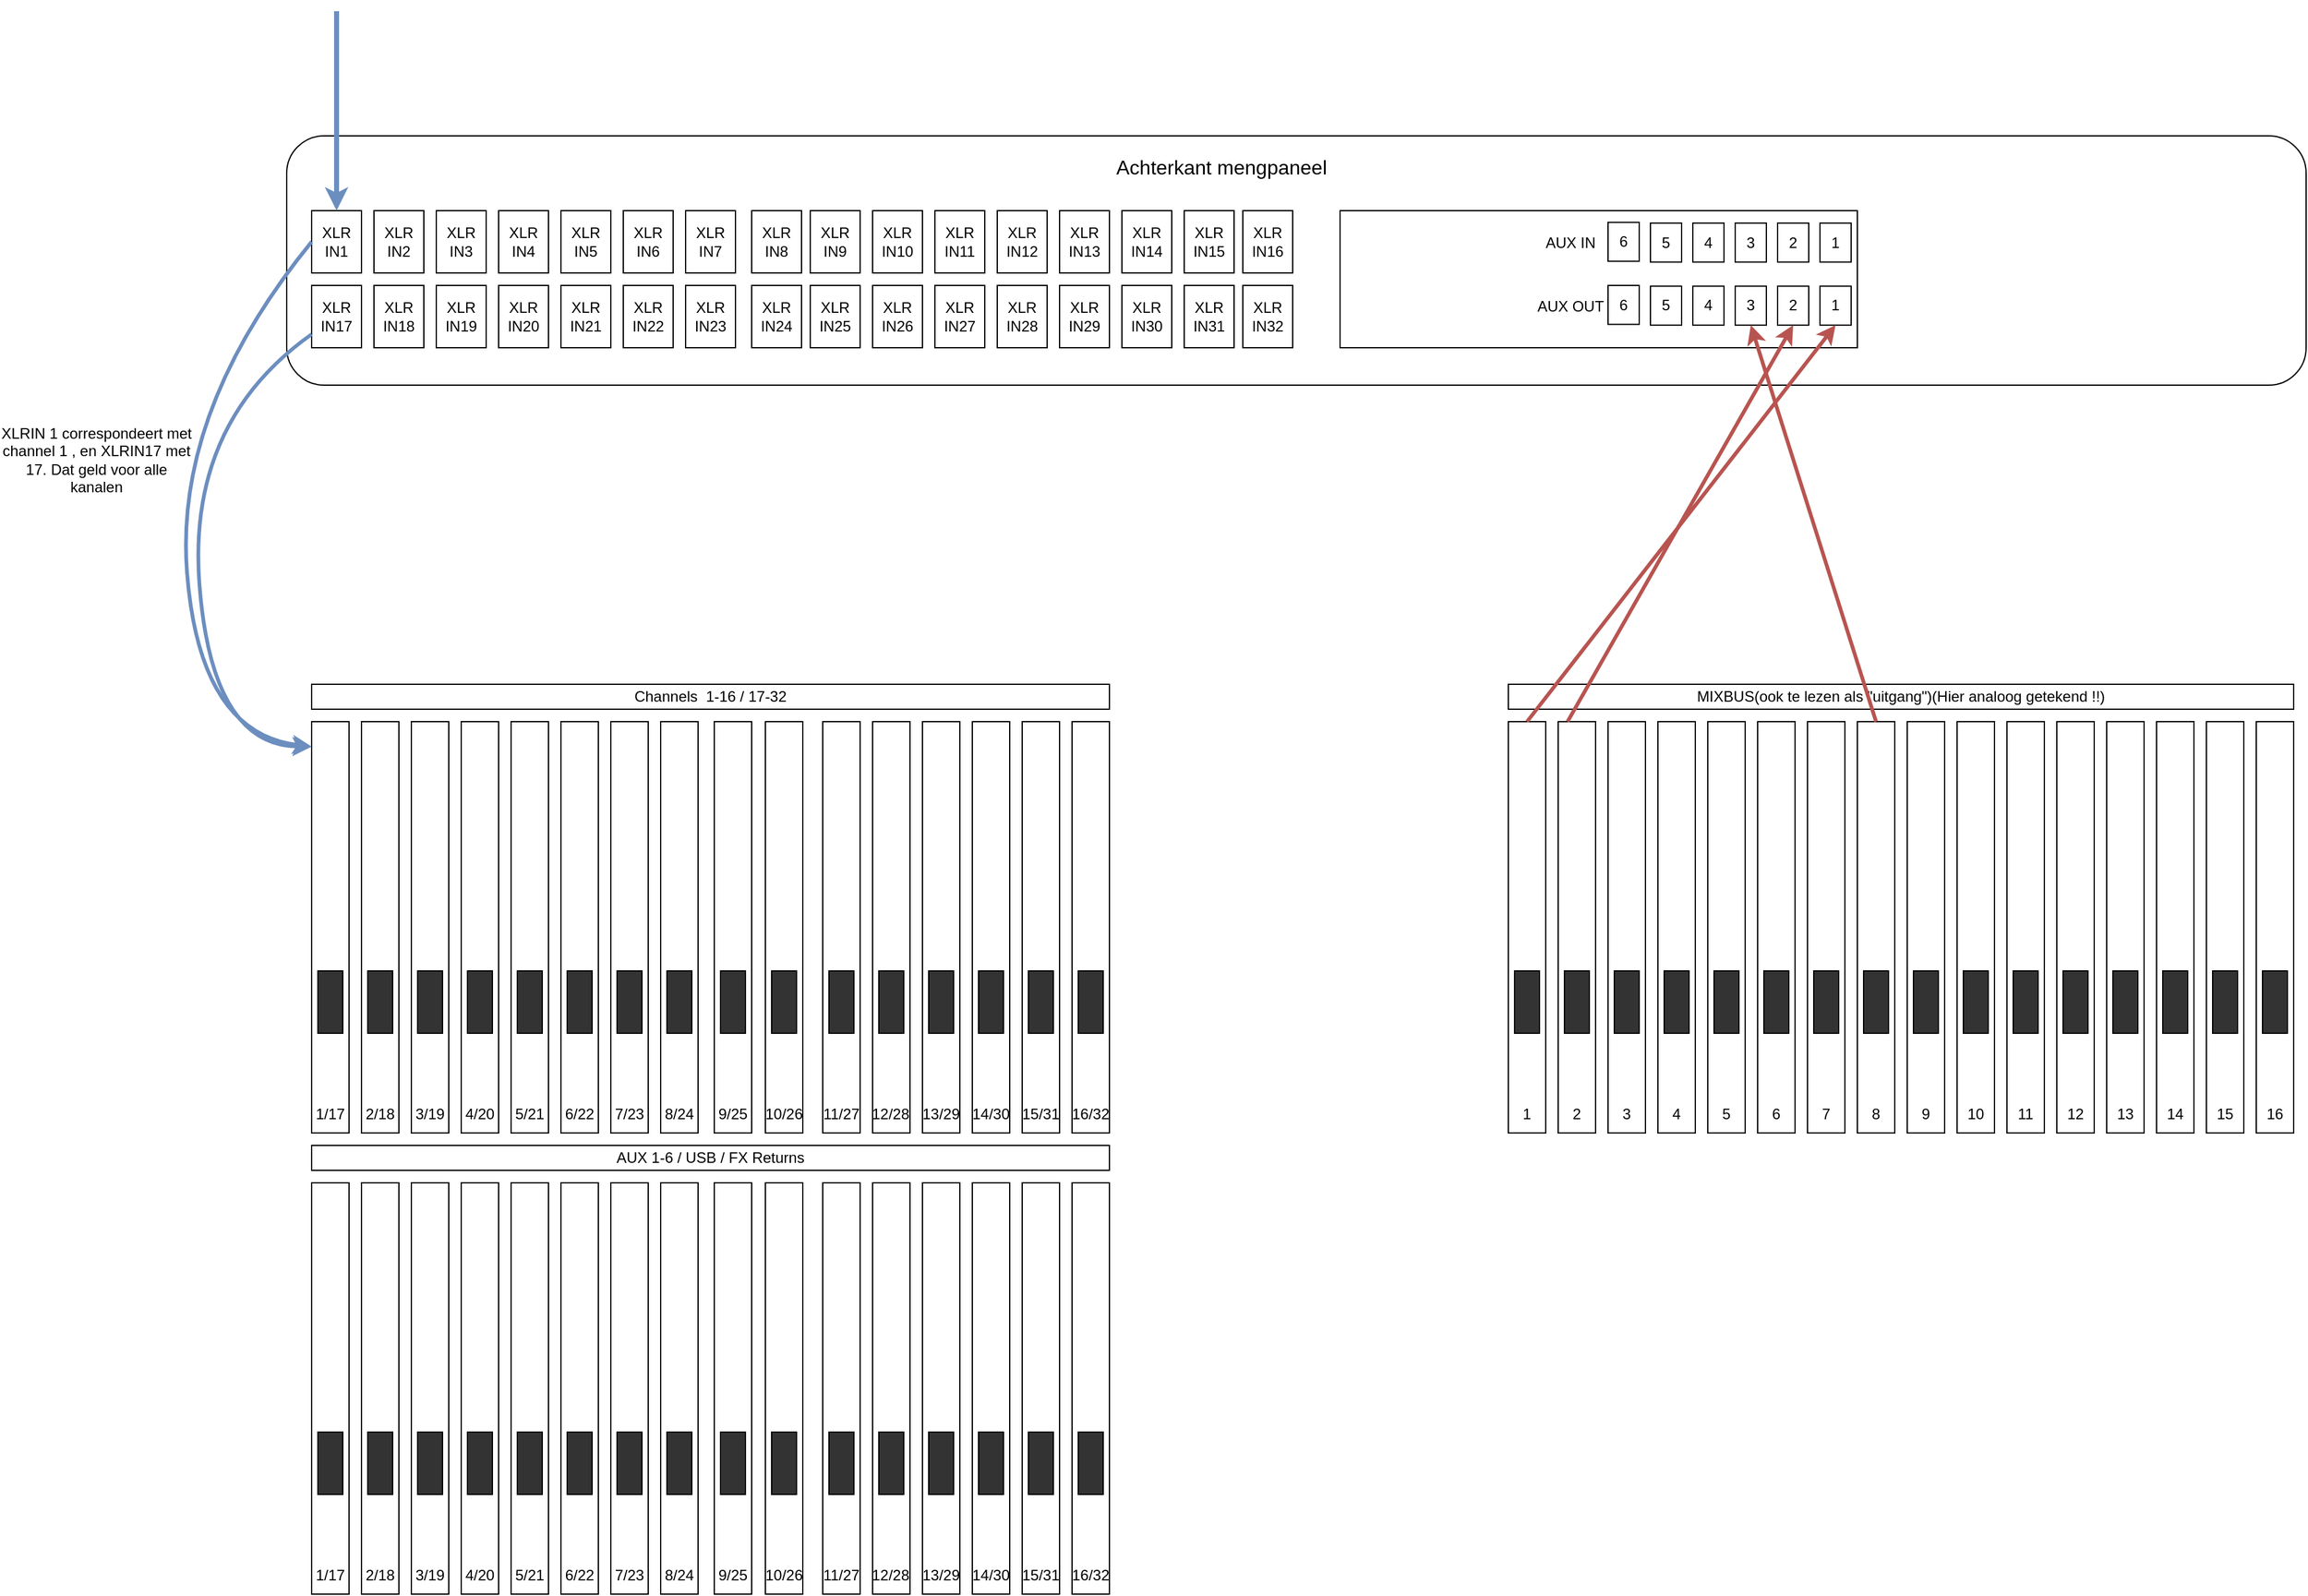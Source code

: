 <mxfile version="21.6.8" type="github">
  <diagram name="Pagina-1" id="InURAMPZYblSBHTQdXdy">
    <mxGraphModel dx="3255" dy="2504" grid="1" gridSize="10" guides="1" tooltips="1" connect="1" arrows="1" fold="1" page="1" pageScale="1" pageWidth="827" pageHeight="1169" math="0" shadow="0">
      <root>
        <mxCell id="0" />
        <mxCell id="1" parent="0" />
        <mxCell id="hqscupT1ShzUSF0tj5RE-1" value="" style="rounded=1;whiteSpace=wrap;html=1;" vertex="1" parent="1">
          <mxGeometry y="30" width="1620" height="200" as="geometry" />
        </mxCell>
        <mxCell id="Id2yi0CTfCnAcxIZ-awq-1" value="XLR IN1" style="rounded=0;whiteSpace=wrap;html=1;" parent="1" vertex="1">
          <mxGeometry x="20" y="90" width="40" height="50" as="geometry" />
        </mxCell>
        <mxCell id="Id2yi0CTfCnAcxIZ-awq-2" value="XLR IN2" style="rounded=0;whiteSpace=wrap;html=1;" parent="1" vertex="1">
          <mxGeometry x="70" y="90" width="40" height="50" as="geometry" />
        </mxCell>
        <mxCell id="Id2yi0CTfCnAcxIZ-awq-3" value="XLR IN3" style="rounded=0;whiteSpace=wrap;html=1;" parent="1" vertex="1">
          <mxGeometry x="120" y="90" width="40" height="50" as="geometry" />
        </mxCell>
        <mxCell id="Id2yi0CTfCnAcxIZ-awq-4" value="XLR IN4" style="rounded=0;whiteSpace=wrap;html=1;" parent="1" vertex="1">
          <mxGeometry x="170" y="90" width="40" height="50" as="geometry" />
        </mxCell>
        <mxCell id="Id2yi0CTfCnAcxIZ-awq-5" value="XLR IN5" style="rounded=0;whiteSpace=wrap;html=1;" parent="1" vertex="1">
          <mxGeometry x="220" y="90" width="40" height="50" as="geometry" />
        </mxCell>
        <mxCell id="Id2yi0CTfCnAcxIZ-awq-6" value="XLR IN6" style="rounded=0;whiteSpace=wrap;html=1;" parent="1" vertex="1">
          <mxGeometry x="270" y="90" width="40" height="50" as="geometry" />
        </mxCell>
        <mxCell id="Id2yi0CTfCnAcxIZ-awq-7" value="XLR IN7" style="rounded=0;whiteSpace=wrap;html=1;" parent="1" vertex="1">
          <mxGeometry x="320" y="90" width="40" height="50" as="geometry" />
        </mxCell>
        <mxCell id="Id2yi0CTfCnAcxIZ-awq-8" value="XLR IN8" style="rounded=0;whiteSpace=wrap;html=1;" parent="1" vertex="1">
          <mxGeometry x="373" y="90" width="40" height="50" as="geometry" />
        </mxCell>
        <mxCell id="Id2yi0CTfCnAcxIZ-awq-9" value="XLR IN9" style="rounded=0;whiteSpace=wrap;html=1;" parent="1" vertex="1">
          <mxGeometry x="420" y="90" width="40" height="50" as="geometry" />
        </mxCell>
        <mxCell id="Id2yi0CTfCnAcxIZ-awq-10" value="XLR IN11" style="rounded=0;whiteSpace=wrap;html=1;" parent="1" vertex="1">
          <mxGeometry x="520" y="90" width="40" height="50" as="geometry" />
        </mxCell>
        <mxCell id="Id2yi0CTfCnAcxIZ-awq-11" value="XLR IN10" style="rounded=0;whiteSpace=wrap;html=1;" parent="1" vertex="1">
          <mxGeometry x="470" y="90" width="40" height="50" as="geometry" />
        </mxCell>
        <mxCell id="Id2yi0CTfCnAcxIZ-awq-12" value="XLR IN12" style="rounded=0;whiteSpace=wrap;html=1;" parent="1" vertex="1">
          <mxGeometry x="570" y="90" width="40" height="50" as="geometry" />
        </mxCell>
        <mxCell id="Id2yi0CTfCnAcxIZ-awq-13" value="XLR IN13" style="rounded=0;whiteSpace=wrap;html=1;" parent="1" vertex="1">
          <mxGeometry x="620" y="90" width="40" height="50" as="geometry" />
        </mxCell>
        <mxCell id="Id2yi0CTfCnAcxIZ-awq-14" value="XLR IN14" style="rounded=0;whiteSpace=wrap;html=1;" parent="1" vertex="1">
          <mxGeometry x="670" y="90" width="40" height="50" as="geometry" />
        </mxCell>
        <mxCell id="Id2yi0CTfCnAcxIZ-awq-15" value="XLR IN15" style="rounded=0;whiteSpace=wrap;html=1;" parent="1" vertex="1">
          <mxGeometry x="720" y="90" width="40" height="50" as="geometry" />
        </mxCell>
        <mxCell id="Id2yi0CTfCnAcxIZ-awq-16" value="XLR IN16" style="rounded=0;whiteSpace=wrap;html=1;" parent="1" vertex="1">
          <mxGeometry x="767" y="90" width="40" height="50" as="geometry" />
        </mxCell>
        <mxCell id="Id2yi0CTfCnAcxIZ-awq-25" value="XLR IN17" style="rounded=0;whiteSpace=wrap;html=1;" parent="1" vertex="1">
          <mxGeometry x="20" y="150" width="40" height="50" as="geometry" />
        </mxCell>
        <mxCell id="Id2yi0CTfCnAcxIZ-awq-26" value="XLR IN18" style="rounded=0;whiteSpace=wrap;html=1;" parent="1" vertex="1">
          <mxGeometry x="70" y="150" width="40" height="50" as="geometry" />
        </mxCell>
        <mxCell id="Id2yi0CTfCnAcxIZ-awq-27" value="XLR IN19" style="rounded=0;whiteSpace=wrap;html=1;" parent="1" vertex="1">
          <mxGeometry x="120" y="150" width="40" height="50" as="geometry" />
        </mxCell>
        <mxCell id="Id2yi0CTfCnAcxIZ-awq-28" value="XLR IN20" style="rounded=0;whiteSpace=wrap;html=1;" parent="1" vertex="1">
          <mxGeometry x="170" y="150" width="40" height="50" as="geometry" />
        </mxCell>
        <mxCell id="Id2yi0CTfCnAcxIZ-awq-29" value="XLR IN21" style="rounded=0;whiteSpace=wrap;html=1;" parent="1" vertex="1">
          <mxGeometry x="220" y="150" width="40" height="50" as="geometry" />
        </mxCell>
        <mxCell id="Id2yi0CTfCnAcxIZ-awq-30" value="XLR IN22" style="rounded=0;whiteSpace=wrap;html=1;" parent="1" vertex="1">
          <mxGeometry x="270" y="150" width="40" height="50" as="geometry" />
        </mxCell>
        <mxCell id="Id2yi0CTfCnAcxIZ-awq-31" value="XLR IN23" style="rounded=0;whiteSpace=wrap;html=1;" parent="1" vertex="1">
          <mxGeometry x="320" y="150" width="40" height="50" as="geometry" />
        </mxCell>
        <mxCell id="Id2yi0CTfCnAcxIZ-awq-32" value="XLR IN24" style="rounded=0;whiteSpace=wrap;html=1;" parent="1" vertex="1">
          <mxGeometry x="373" y="150" width="40" height="50" as="geometry" />
        </mxCell>
        <mxCell id="Id2yi0CTfCnAcxIZ-awq-33" value="XLR IN25" style="rounded=0;whiteSpace=wrap;html=1;" parent="1" vertex="1">
          <mxGeometry x="420" y="150" width="40" height="50" as="geometry" />
        </mxCell>
        <mxCell id="Id2yi0CTfCnAcxIZ-awq-34" value="XLR IN27" style="rounded=0;whiteSpace=wrap;html=1;" parent="1" vertex="1">
          <mxGeometry x="520" y="150" width="40" height="50" as="geometry" />
        </mxCell>
        <mxCell id="Id2yi0CTfCnAcxIZ-awq-35" value="XLR IN26" style="rounded=0;whiteSpace=wrap;html=1;" parent="1" vertex="1">
          <mxGeometry x="470" y="150" width="40" height="50" as="geometry" />
        </mxCell>
        <mxCell id="Id2yi0CTfCnAcxIZ-awq-36" value="XLR IN28" style="rounded=0;whiteSpace=wrap;html=1;" parent="1" vertex="1">
          <mxGeometry x="570" y="150" width="40" height="50" as="geometry" />
        </mxCell>
        <mxCell id="Id2yi0CTfCnAcxIZ-awq-37" value="XLR IN29" style="rounded=0;whiteSpace=wrap;html=1;" parent="1" vertex="1">
          <mxGeometry x="620" y="150" width="40" height="50" as="geometry" />
        </mxCell>
        <mxCell id="Id2yi0CTfCnAcxIZ-awq-38" value="XLR IN30" style="rounded=0;whiteSpace=wrap;html=1;" parent="1" vertex="1">
          <mxGeometry x="670" y="150" width="40" height="50" as="geometry" />
        </mxCell>
        <mxCell id="Id2yi0CTfCnAcxIZ-awq-39" value="XLR IN31" style="rounded=0;whiteSpace=wrap;html=1;" parent="1" vertex="1">
          <mxGeometry x="720" y="150" width="40" height="50" as="geometry" />
        </mxCell>
        <mxCell id="Id2yi0CTfCnAcxIZ-awq-40" value="XLR IN32" style="rounded=0;whiteSpace=wrap;html=1;" parent="1" vertex="1">
          <mxGeometry x="767" y="150" width="40" height="50" as="geometry" />
        </mxCell>
        <mxCell id="hqscupT1ShzUSF0tj5RE-2" value="Achterkant mengpaneel" style="text;html=1;strokeColor=none;fillColor=none;align=center;verticalAlign=middle;whiteSpace=wrap;rounded=0;fontSize=16;" vertex="1" parent="1">
          <mxGeometry x="360" y="40" width="780" height="30" as="geometry" />
        </mxCell>
        <mxCell id="hqscupT1ShzUSF0tj5RE-3" value="" style="rounded=0;whiteSpace=wrap;html=1;" vertex="1" parent="1">
          <mxGeometry x="20" y="500" width="30" height="330" as="geometry" />
        </mxCell>
        <mxCell id="hqscupT1ShzUSF0tj5RE-4" value="" style="rounded=0;whiteSpace=wrap;html=1;fillColor=#333333;" vertex="1" parent="1">
          <mxGeometry x="25" y="700" width="20" height="50" as="geometry" />
        </mxCell>
        <mxCell id="hqscupT1ShzUSF0tj5RE-5" value="1/17" style="text;html=1;strokeColor=none;fillColor=none;align=center;verticalAlign=middle;whiteSpace=wrap;rounded=0;" vertex="1" parent="1">
          <mxGeometry x="25" y="800" width="20" height="30" as="geometry" />
        </mxCell>
        <mxCell id="hqscupT1ShzUSF0tj5RE-6" value="" style="rounded=0;whiteSpace=wrap;html=1;" vertex="1" parent="1">
          <mxGeometry x="980" y="500" width="30" height="330" as="geometry" />
        </mxCell>
        <mxCell id="hqscupT1ShzUSF0tj5RE-7" value="" style="rounded=0;whiteSpace=wrap;html=1;fillColor=#333333;" vertex="1" parent="1">
          <mxGeometry x="985" y="700" width="20" height="50" as="geometry" />
        </mxCell>
        <mxCell id="hqscupT1ShzUSF0tj5RE-8" value="1" style="text;html=1;strokeColor=none;fillColor=none;align=center;verticalAlign=middle;whiteSpace=wrap;rounded=0;" vertex="1" parent="1">
          <mxGeometry x="985" y="800" width="20" height="30" as="geometry" />
        </mxCell>
        <mxCell id="hqscupT1ShzUSF0tj5RE-10" value="" style="endArrow=classic;html=1;rounded=0;strokeWidth=4;fillColor=#dae8fc;strokeColor=#6c8ebf;" edge="1" parent="1" target="Id2yi0CTfCnAcxIZ-awq-1">
          <mxGeometry width="50" height="50" relative="1" as="geometry">
            <mxPoint x="40" y="-70" as="sourcePoint" />
            <mxPoint x="65" y="-100" as="targetPoint" />
          </mxGeometry>
        </mxCell>
        <mxCell id="hqscupT1ShzUSF0tj5RE-11" value="" style="curved=1;endArrow=classic;html=1;rounded=0;fillColor=#dae8fc;strokeColor=#6c8ebf;exitX=0;exitY=0.5;exitDx=0;exitDy=0;strokeWidth=3;" edge="1" parent="1" source="Id2yi0CTfCnAcxIZ-awq-1">
          <mxGeometry width="50" height="50" relative="1" as="geometry">
            <mxPoint x="-30" y="570" as="sourcePoint" />
            <mxPoint x="20" y="520" as="targetPoint" />
            <Array as="points">
              <mxPoint x="-90" y="250" />
              <mxPoint x="-70" y="510" />
            </Array>
          </mxGeometry>
        </mxCell>
        <mxCell id="hqscupT1ShzUSF0tj5RE-12" value="" style="rounded=0;whiteSpace=wrap;html=1;" vertex="1" parent="1">
          <mxGeometry x="60" y="500" width="30" height="330" as="geometry" />
        </mxCell>
        <mxCell id="hqscupT1ShzUSF0tj5RE-13" value="" style="rounded=0;whiteSpace=wrap;html=1;fillColor=#333333;" vertex="1" parent="1">
          <mxGeometry x="65" y="700" width="20" height="50" as="geometry" />
        </mxCell>
        <mxCell id="hqscupT1ShzUSF0tj5RE-14" value="2/18" style="text;html=1;strokeColor=none;fillColor=none;align=center;verticalAlign=middle;whiteSpace=wrap;rounded=0;" vertex="1" parent="1">
          <mxGeometry x="65" y="800" width="20" height="30" as="geometry" />
        </mxCell>
        <mxCell id="hqscupT1ShzUSF0tj5RE-15" value="" style="rounded=0;whiteSpace=wrap;html=1;" vertex="1" parent="1">
          <mxGeometry x="100" y="500" width="30" height="330" as="geometry" />
        </mxCell>
        <mxCell id="hqscupT1ShzUSF0tj5RE-16" value="" style="rounded=0;whiteSpace=wrap;html=1;fillColor=#333333;" vertex="1" parent="1">
          <mxGeometry x="105" y="700" width="20" height="50" as="geometry" />
        </mxCell>
        <mxCell id="hqscupT1ShzUSF0tj5RE-17" value="3/19" style="text;html=1;strokeColor=none;fillColor=none;align=center;verticalAlign=middle;whiteSpace=wrap;rounded=0;" vertex="1" parent="1">
          <mxGeometry x="105" y="800" width="20" height="30" as="geometry" />
        </mxCell>
        <mxCell id="hqscupT1ShzUSF0tj5RE-18" value="" style="rounded=0;whiteSpace=wrap;html=1;" vertex="1" parent="1">
          <mxGeometry x="140" y="500" width="30" height="330" as="geometry" />
        </mxCell>
        <mxCell id="hqscupT1ShzUSF0tj5RE-19" value="" style="rounded=0;whiteSpace=wrap;html=1;fillColor=#333333;" vertex="1" parent="1">
          <mxGeometry x="145" y="700" width="20" height="50" as="geometry" />
        </mxCell>
        <mxCell id="hqscupT1ShzUSF0tj5RE-20" value="4/20" style="text;html=1;strokeColor=none;fillColor=none;align=center;verticalAlign=middle;whiteSpace=wrap;rounded=0;" vertex="1" parent="1">
          <mxGeometry x="145" y="800" width="20" height="30" as="geometry" />
        </mxCell>
        <mxCell id="hqscupT1ShzUSF0tj5RE-21" value="" style="rounded=0;whiteSpace=wrap;html=1;" vertex="1" parent="1">
          <mxGeometry x="180" y="500" width="30" height="330" as="geometry" />
        </mxCell>
        <mxCell id="hqscupT1ShzUSF0tj5RE-22" value="" style="rounded=0;whiteSpace=wrap;html=1;fillColor=#333333;" vertex="1" parent="1">
          <mxGeometry x="185" y="700" width="20" height="50" as="geometry" />
        </mxCell>
        <mxCell id="hqscupT1ShzUSF0tj5RE-23" value="5/21" style="text;html=1;strokeColor=none;fillColor=none;align=center;verticalAlign=middle;whiteSpace=wrap;rounded=0;" vertex="1" parent="1">
          <mxGeometry x="185" y="800" width="20" height="30" as="geometry" />
        </mxCell>
        <mxCell id="hqscupT1ShzUSF0tj5RE-24" value="" style="rounded=0;whiteSpace=wrap;html=1;" vertex="1" parent="1">
          <mxGeometry x="220" y="500" width="30" height="330" as="geometry" />
        </mxCell>
        <mxCell id="hqscupT1ShzUSF0tj5RE-25" value="" style="rounded=0;whiteSpace=wrap;html=1;fillColor=#333333;" vertex="1" parent="1">
          <mxGeometry x="225" y="700" width="20" height="50" as="geometry" />
        </mxCell>
        <mxCell id="hqscupT1ShzUSF0tj5RE-26" value="6/22" style="text;html=1;strokeColor=none;fillColor=none;align=center;verticalAlign=middle;whiteSpace=wrap;rounded=0;" vertex="1" parent="1">
          <mxGeometry x="225" y="800" width="20" height="30" as="geometry" />
        </mxCell>
        <mxCell id="hqscupT1ShzUSF0tj5RE-27" value="" style="rounded=0;whiteSpace=wrap;html=1;" vertex="1" parent="1">
          <mxGeometry x="260" y="500" width="30" height="330" as="geometry" />
        </mxCell>
        <mxCell id="hqscupT1ShzUSF0tj5RE-28" value="" style="rounded=0;whiteSpace=wrap;html=1;fillColor=#333333;" vertex="1" parent="1">
          <mxGeometry x="265" y="700" width="20" height="50" as="geometry" />
        </mxCell>
        <mxCell id="hqscupT1ShzUSF0tj5RE-29" value="7/23" style="text;html=1;strokeColor=none;fillColor=none;align=center;verticalAlign=middle;whiteSpace=wrap;rounded=0;" vertex="1" parent="1">
          <mxGeometry x="265" y="800" width="20" height="30" as="geometry" />
        </mxCell>
        <mxCell id="hqscupT1ShzUSF0tj5RE-30" value="" style="rounded=0;whiteSpace=wrap;html=1;" vertex="1" parent="1">
          <mxGeometry x="300" y="500" width="30" height="330" as="geometry" />
        </mxCell>
        <mxCell id="hqscupT1ShzUSF0tj5RE-31" value="" style="rounded=0;whiteSpace=wrap;html=1;fillColor=#333333;" vertex="1" parent="1">
          <mxGeometry x="305" y="700" width="20" height="50" as="geometry" />
        </mxCell>
        <mxCell id="hqscupT1ShzUSF0tj5RE-32" value="8/24" style="text;html=1;strokeColor=none;fillColor=none;align=center;verticalAlign=middle;whiteSpace=wrap;rounded=0;" vertex="1" parent="1">
          <mxGeometry x="305" y="800" width="20" height="30" as="geometry" />
        </mxCell>
        <mxCell id="hqscupT1ShzUSF0tj5RE-33" value="" style="rounded=0;whiteSpace=wrap;html=1;" vertex="1" parent="1">
          <mxGeometry x="343" y="500" width="30" height="330" as="geometry" />
        </mxCell>
        <mxCell id="hqscupT1ShzUSF0tj5RE-34" value="" style="rounded=0;whiteSpace=wrap;html=1;fillColor=#333333;" vertex="1" parent="1">
          <mxGeometry x="348" y="700" width="20" height="50" as="geometry" />
        </mxCell>
        <mxCell id="hqscupT1ShzUSF0tj5RE-35" value="9/25" style="text;html=1;strokeColor=none;fillColor=none;align=center;verticalAlign=middle;whiteSpace=wrap;rounded=0;" vertex="1" parent="1">
          <mxGeometry x="348" y="800" width="20" height="30" as="geometry" />
        </mxCell>
        <mxCell id="hqscupT1ShzUSF0tj5RE-36" value="" style="rounded=0;whiteSpace=wrap;html=1;" vertex="1" parent="1">
          <mxGeometry x="384" y="500" width="30" height="330" as="geometry" />
        </mxCell>
        <mxCell id="hqscupT1ShzUSF0tj5RE-37" value="" style="rounded=0;whiteSpace=wrap;html=1;fillColor=#333333;" vertex="1" parent="1">
          <mxGeometry x="389" y="700" width="20" height="50" as="geometry" />
        </mxCell>
        <mxCell id="hqscupT1ShzUSF0tj5RE-38" value="10/26" style="text;html=1;strokeColor=none;fillColor=none;align=center;verticalAlign=middle;whiteSpace=wrap;rounded=0;" vertex="1" parent="1">
          <mxGeometry x="389" y="800" width="20" height="30" as="geometry" />
        </mxCell>
        <mxCell id="hqscupT1ShzUSF0tj5RE-39" value="" style="rounded=0;whiteSpace=wrap;html=1;" vertex="1" parent="1">
          <mxGeometry x="430" y="500" width="30" height="330" as="geometry" />
        </mxCell>
        <mxCell id="hqscupT1ShzUSF0tj5RE-40" value="" style="rounded=0;whiteSpace=wrap;html=1;fillColor=#333333;" vertex="1" parent="1">
          <mxGeometry x="435" y="700" width="20" height="50" as="geometry" />
        </mxCell>
        <mxCell id="hqscupT1ShzUSF0tj5RE-41" value="11/27" style="text;html=1;strokeColor=none;fillColor=none;align=center;verticalAlign=middle;whiteSpace=wrap;rounded=0;" vertex="1" parent="1">
          <mxGeometry x="435" y="800" width="20" height="30" as="geometry" />
        </mxCell>
        <mxCell id="hqscupT1ShzUSF0tj5RE-42" value="" style="rounded=0;whiteSpace=wrap;html=1;" vertex="1" parent="1">
          <mxGeometry x="470" y="500" width="30" height="330" as="geometry" />
        </mxCell>
        <mxCell id="hqscupT1ShzUSF0tj5RE-43" value="" style="rounded=0;whiteSpace=wrap;html=1;fillColor=#333333;" vertex="1" parent="1">
          <mxGeometry x="475" y="700" width="20" height="50" as="geometry" />
        </mxCell>
        <mxCell id="hqscupT1ShzUSF0tj5RE-44" value="12/28" style="text;html=1;strokeColor=none;fillColor=none;align=center;verticalAlign=middle;whiteSpace=wrap;rounded=0;" vertex="1" parent="1">
          <mxGeometry x="472" y="800" width="25" height="30" as="geometry" />
        </mxCell>
        <mxCell id="hqscupT1ShzUSF0tj5RE-45" value="" style="rounded=0;whiteSpace=wrap;html=1;" vertex="1" parent="1">
          <mxGeometry x="510" y="500" width="30" height="330" as="geometry" />
        </mxCell>
        <mxCell id="hqscupT1ShzUSF0tj5RE-46" value="" style="rounded=0;whiteSpace=wrap;html=1;fillColor=#333333;" vertex="1" parent="1">
          <mxGeometry x="515" y="700" width="20" height="50" as="geometry" />
        </mxCell>
        <mxCell id="hqscupT1ShzUSF0tj5RE-47" value="13/29" style="text;html=1;strokeColor=none;fillColor=none;align=center;verticalAlign=middle;whiteSpace=wrap;rounded=0;" vertex="1" parent="1">
          <mxGeometry x="515" y="800" width="20" height="30" as="geometry" />
        </mxCell>
        <mxCell id="hqscupT1ShzUSF0tj5RE-48" value="" style="rounded=0;whiteSpace=wrap;html=1;" vertex="1" parent="1">
          <mxGeometry x="550" y="500" width="30" height="330" as="geometry" />
        </mxCell>
        <mxCell id="hqscupT1ShzUSF0tj5RE-49" value="" style="rounded=0;whiteSpace=wrap;html=1;fillColor=#333333;" vertex="1" parent="1">
          <mxGeometry x="555" y="700" width="20" height="50" as="geometry" />
        </mxCell>
        <mxCell id="hqscupT1ShzUSF0tj5RE-50" value="14/30" style="text;html=1;strokeColor=none;fillColor=none;align=center;verticalAlign=middle;whiteSpace=wrap;rounded=0;" vertex="1" parent="1">
          <mxGeometry x="555" y="800" width="20" height="30" as="geometry" />
        </mxCell>
        <mxCell id="hqscupT1ShzUSF0tj5RE-51" value="" style="rounded=0;whiteSpace=wrap;html=1;" vertex="1" parent="1">
          <mxGeometry x="590" y="500" width="30" height="330" as="geometry" />
        </mxCell>
        <mxCell id="hqscupT1ShzUSF0tj5RE-52" value="" style="rounded=0;whiteSpace=wrap;html=1;fillColor=#333333;" vertex="1" parent="1">
          <mxGeometry x="595" y="700" width="20" height="50" as="geometry" />
        </mxCell>
        <mxCell id="hqscupT1ShzUSF0tj5RE-53" value="15/31" style="text;html=1;strokeColor=none;fillColor=none;align=center;verticalAlign=middle;whiteSpace=wrap;rounded=0;" vertex="1" parent="1">
          <mxGeometry x="595" y="800" width="20" height="30" as="geometry" />
        </mxCell>
        <mxCell id="hqscupT1ShzUSF0tj5RE-54" value="" style="rounded=0;whiteSpace=wrap;html=1;" vertex="1" parent="1">
          <mxGeometry x="630" y="500" width="30" height="330" as="geometry" />
        </mxCell>
        <mxCell id="hqscupT1ShzUSF0tj5RE-55" value="" style="rounded=0;whiteSpace=wrap;html=1;fillColor=#333333;" vertex="1" parent="1">
          <mxGeometry x="635" y="700" width="20" height="50" as="geometry" />
        </mxCell>
        <mxCell id="hqscupT1ShzUSF0tj5RE-56" value="16/32" style="text;html=1;strokeColor=none;fillColor=none;align=center;verticalAlign=middle;whiteSpace=wrap;rounded=0;" vertex="1" parent="1">
          <mxGeometry x="635" y="800" width="20" height="30" as="geometry" />
        </mxCell>
        <mxCell id="hqscupT1ShzUSF0tj5RE-57" value="MIXBUS(ook te lezen als &quot;uitgang&quot;)(Hier analoog getekend !!)" style="rounded=0;whiteSpace=wrap;html=1;" vertex="1" parent="1">
          <mxGeometry x="980" y="470" width="630" height="20" as="geometry" />
        </mxCell>
        <mxCell id="hqscupT1ShzUSF0tj5RE-58" value="" style="rounded=0;whiteSpace=wrap;html=1;" vertex="1" parent="1">
          <mxGeometry x="1020" y="500" width="30" height="330" as="geometry" />
        </mxCell>
        <mxCell id="hqscupT1ShzUSF0tj5RE-59" value="" style="rounded=0;whiteSpace=wrap;html=1;fillColor=#333333;" vertex="1" parent="1">
          <mxGeometry x="1025" y="700" width="20" height="50" as="geometry" />
        </mxCell>
        <mxCell id="hqscupT1ShzUSF0tj5RE-60" value="2" style="text;html=1;strokeColor=none;fillColor=none;align=center;verticalAlign=middle;whiteSpace=wrap;rounded=0;" vertex="1" parent="1">
          <mxGeometry x="1025" y="800" width="20" height="30" as="geometry" />
        </mxCell>
        <mxCell id="hqscupT1ShzUSF0tj5RE-61" value="" style="rounded=0;whiteSpace=wrap;html=1;" vertex="1" parent="1">
          <mxGeometry x="1060" y="500" width="30" height="330" as="geometry" />
        </mxCell>
        <mxCell id="hqscupT1ShzUSF0tj5RE-62" value="" style="rounded=0;whiteSpace=wrap;html=1;fillColor=#333333;" vertex="1" parent="1">
          <mxGeometry x="1065" y="700" width="20" height="50" as="geometry" />
        </mxCell>
        <mxCell id="hqscupT1ShzUSF0tj5RE-63" value="3" style="text;html=1;strokeColor=none;fillColor=none;align=center;verticalAlign=middle;whiteSpace=wrap;rounded=0;" vertex="1" parent="1">
          <mxGeometry x="1065" y="800" width="20" height="30" as="geometry" />
        </mxCell>
        <mxCell id="hqscupT1ShzUSF0tj5RE-64" value="" style="rounded=0;whiteSpace=wrap;html=1;" vertex="1" parent="1">
          <mxGeometry x="1100" y="500" width="30" height="330" as="geometry" />
        </mxCell>
        <mxCell id="hqscupT1ShzUSF0tj5RE-65" value="" style="rounded=0;whiteSpace=wrap;html=1;fillColor=#333333;" vertex="1" parent="1">
          <mxGeometry x="1105" y="700" width="20" height="50" as="geometry" />
        </mxCell>
        <mxCell id="hqscupT1ShzUSF0tj5RE-66" value="4" style="text;html=1;strokeColor=none;fillColor=none;align=center;verticalAlign=middle;whiteSpace=wrap;rounded=0;" vertex="1" parent="1">
          <mxGeometry x="1105" y="800" width="20" height="30" as="geometry" />
        </mxCell>
        <mxCell id="hqscupT1ShzUSF0tj5RE-67" value="" style="rounded=0;whiteSpace=wrap;html=1;" vertex="1" parent="1">
          <mxGeometry x="1140" y="500" width="30" height="330" as="geometry" />
        </mxCell>
        <mxCell id="hqscupT1ShzUSF0tj5RE-68" value="" style="rounded=0;whiteSpace=wrap;html=1;fillColor=#333333;" vertex="1" parent="1">
          <mxGeometry x="1145" y="700" width="20" height="50" as="geometry" />
        </mxCell>
        <mxCell id="hqscupT1ShzUSF0tj5RE-69" value="5" style="text;html=1;strokeColor=none;fillColor=none;align=center;verticalAlign=middle;whiteSpace=wrap;rounded=0;" vertex="1" parent="1">
          <mxGeometry x="1145" y="800" width="20" height="30" as="geometry" />
        </mxCell>
        <mxCell id="hqscupT1ShzUSF0tj5RE-70" value="" style="rounded=0;whiteSpace=wrap;html=1;" vertex="1" parent="1">
          <mxGeometry x="1180" y="500" width="30" height="330" as="geometry" />
        </mxCell>
        <mxCell id="hqscupT1ShzUSF0tj5RE-71" value="" style="rounded=0;whiteSpace=wrap;html=1;fillColor=#333333;" vertex="1" parent="1">
          <mxGeometry x="1185" y="700" width="20" height="50" as="geometry" />
        </mxCell>
        <mxCell id="hqscupT1ShzUSF0tj5RE-72" value="6" style="text;html=1;strokeColor=none;fillColor=none;align=center;verticalAlign=middle;whiteSpace=wrap;rounded=0;" vertex="1" parent="1">
          <mxGeometry x="1185" y="800" width="20" height="30" as="geometry" />
        </mxCell>
        <mxCell id="hqscupT1ShzUSF0tj5RE-73" value="" style="rounded=0;whiteSpace=wrap;html=1;" vertex="1" parent="1">
          <mxGeometry x="1220" y="500" width="30" height="330" as="geometry" />
        </mxCell>
        <mxCell id="hqscupT1ShzUSF0tj5RE-74" value="" style="rounded=0;whiteSpace=wrap;html=1;fillColor=#333333;" vertex="1" parent="1">
          <mxGeometry x="1225" y="700" width="20" height="50" as="geometry" />
        </mxCell>
        <mxCell id="hqscupT1ShzUSF0tj5RE-75" value="7" style="text;html=1;strokeColor=none;fillColor=none;align=center;verticalAlign=middle;whiteSpace=wrap;rounded=0;" vertex="1" parent="1">
          <mxGeometry x="1225" y="800" width="20" height="30" as="geometry" />
        </mxCell>
        <mxCell id="hqscupT1ShzUSF0tj5RE-76" value="" style="rounded=0;whiteSpace=wrap;html=1;" vertex="1" parent="1">
          <mxGeometry x="1260" y="500" width="30" height="330" as="geometry" />
        </mxCell>
        <mxCell id="hqscupT1ShzUSF0tj5RE-77" value="" style="rounded=0;whiteSpace=wrap;html=1;fillColor=#333333;" vertex="1" parent="1">
          <mxGeometry x="1265" y="700" width="20" height="50" as="geometry" />
        </mxCell>
        <mxCell id="hqscupT1ShzUSF0tj5RE-78" value="8" style="text;html=1;strokeColor=none;fillColor=none;align=center;verticalAlign=middle;whiteSpace=wrap;rounded=0;" vertex="1" parent="1">
          <mxGeometry x="1265" y="800" width="20" height="30" as="geometry" />
        </mxCell>
        <mxCell id="hqscupT1ShzUSF0tj5RE-79" value="Channels&amp;nbsp; 1-16 / 17-32" style="rounded=0;whiteSpace=wrap;html=1;" vertex="1" parent="1">
          <mxGeometry x="20" y="470" width="640" height="20" as="geometry" />
        </mxCell>
        <mxCell id="hqscupT1ShzUSF0tj5RE-81" value="XLRIN 1 correspondeert met channel 1 , en XLRIN17 met 17. Dat geld voor alle kanalen" style="text;html=1;strokeColor=none;fillColor=none;align=center;verticalAlign=middle;whiteSpace=wrap;rounded=0;" vertex="1" parent="1">
          <mxGeometry x="-230" y="260" width="155" height="60" as="geometry" />
        </mxCell>
        <mxCell id="hqscupT1ShzUSF0tj5RE-82" value="" style="rounded=0;whiteSpace=wrap;html=1;" vertex="1" parent="1">
          <mxGeometry x="845" y="90" width="415" height="110" as="geometry" />
        </mxCell>
        <mxCell id="hqscupT1ShzUSF0tj5RE-83" value="1" style="rounded=0;whiteSpace=wrap;html=1;" vertex="1" parent="1">
          <mxGeometry x="1230" y="100" width="25" height="31.25" as="geometry" />
        </mxCell>
        <mxCell id="hqscupT1ShzUSF0tj5RE-84" value="2" style="rounded=0;whiteSpace=wrap;html=1;" vertex="1" parent="1">
          <mxGeometry x="1196" y="100" width="25" height="31.25" as="geometry" />
        </mxCell>
        <mxCell id="hqscupT1ShzUSF0tj5RE-85" value="3" style="rounded=0;whiteSpace=wrap;html=1;" vertex="1" parent="1">
          <mxGeometry x="1162" y="100" width="25" height="31.25" as="geometry" />
        </mxCell>
        <mxCell id="hqscupT1ShzUSF0tj5RE-86" value="4" style="rounded=0;whiteSpace=wrap;html=1;" vertex="1" parent="1">
          <mxGeometry x="1128" y="100" width="25" height="31.25" as="geometry" />
        </mxCell>
        <mxCell id="hqscupT1ShzUSF0tj5RE-87" value="5" style="rounded=0;whiteSpace=wrap;html=1;" vertex="1" parent="1">
          <mxGeometry x="1094" y="100" width="25" height="31.25" as="geometry" />
        </mxCell>
        <mxCell id="hqscupT1ShzUSF0tj5RE-88" value="6" style="rounded=0;whiteSpace=wrap;html=1;" vertex="1" parent="1">
          <mxGeometry x="1060" y="99.38" width="25" height="31.25" as="geometry" />
        </mxCell>
        <mxCell id="hqscupT1ShzUSF0tj5RE-90" value="1" style="rounded=0;whiteSpace=wrap;html=1;" vertex="1" parent="1">
          <mxGeometry x="1230" y="150.62" width="25" height="31.25" as="geometry" />
        </mxCell>
        <mxCell id="hqscupT1ShzUSF0tj5RE-91" value="2" style="rounded=0;whiteSpace=wrap;html=1;" vertex="1" parent="1">
          <mxGeometry x="1196" y="150.62" width="25" height="31.25" as="geometry" />
        </mxCell>
        <mxCell id="hqscupT1ShzUSF0tj5RE-92" value="3" style="rounded=0;whiteSpace=wrap;html=1;" vertex="1" parent="1">
          <mxGeometry x="1162" y="150.62" width="25" height="31.25" as="geometry" />
        </mxCell>
        <mxCell id="hqscupT1ShzUSF0tj5RE-93" value="4" style="rounded=0;whiteSpace=wrap;html=1;" vertex="1" parent="1">
          <mxGeometry x="1128" y="150.62" width="25" height="31.25" as="geometry" />
        </mxCell>
        <mxCell id="hqscupT1ShzUSF0tj5RE-94" value="5" style="rounded=0;whiteSpace=wrap;html=1;" vertex="1" parent="1">
          <mxGeometry x="1094" y="150.62" width="25" height="31.25" as="geometry" />
        </mxCell>
        <mxCell id="hqscupT1ShzUSF0tj5RE-95" value="6" style="rounded=0;whiteSpace=wrap;html=1;" vertex="1" parent="1">
          <mxGeometry x="1060" y="150" width="25" height="31.25" as="geometry" />
        </mxCell>
        <mxCell id="hqscupT1ShzUSF0tj5RE-96" value="AUX IN" style="text;html=1;strokeColor=none;fillColor=none;align=center;verticalAlign=middle;whiteSpace=wrap;rounded=0;" vertex="1" parent="1">
          <mxGeometry x="1000" y="101.25" width="60" height="30" as="geometry" />
        </mxCell>
        <mxCell id="hqscupT1ShzUSF0tj5RE-97" value="AUX OUT" style="text;html=1;strokeColor=none;fillColor=none;align=center;verticalAlign=middle;whiteSpace=wrap;rounded=0;" vertex="1" parent="1">
          <mxGeometry x="1000" y="151.87" width="60" height="30" as="geometry" />
        </mxCell>
        <mxCell id="hqscupT1ShzUSF0tj5RE-98" value="" style="curved=1;endArrow=classic;html=1;rounded=0;fillColor=#dae8fc;strokeColor=#6c8ebf;strokeWidth=3;" edge="1" parent="1" source="Id2yi0CTfCnAcxIZ-awq-25">
          <mxGeometry width="50" height="50" relative="1" as="geometry">
            <mxPoint x="30" y="125" as="sourcePoint" />
            <mxPoint x="20" y="520" as="targetPoint" />
            <Array as="points">
              <mxPoint x="-80" y="260" />
              <mxPoint x="-60" y="520" />
            </Array>
          </mxGeometry>
        </mxCell>
        <mxCell id="hqscupT1ShzUSF0tj5RE-99" value="" style="endArrow=classic;html=1;rounded=0;entryX=0.5;entryY=1;entryDx=0;entryDy=0;exitX=0.5;exitY=0;exitDx=0;exitDy=0;fillColor=#f8cecc;strokeColor=#b85450;strokeWidth=3;" edge="1" parent="1" source="hqscupT1ShzUSF0tj5RE-6" target="hqscupT1ShzUSF0tj5RE-90">
          <mxGeometry width="50" height="50" relative="1" as="geometry">
            <mxPoint x="1010" y="460" as="sourcePoint" />
            <mxPoint x="1060" y="410" as="targetPoint" />
          </mxGeometry>
        </mxCell>
        <mxCell id="hqscupT1ShzUSF0tj5RE-100" value="" style="endArrow=classic;html=1;rounded=0;entryX=0.5;entryY=1;entryDx=0;entryDy=0;exitX=0.25;exitY=0;exitDx=0;exitDy=0;fillColor=#f8cecc;strokeColor=#b85450;strokeWidth=3;" edge="1" parent="1" source="hqscupT1ShzUSF0tj5RE-58" target="hqscupT1ShzUSF0tj5RE-91">
          <mxGeometry width="50" height="50" relative="1" as="geometry">
            <mxPoint x="1005" y="510" as="sourcePoint" />
            <mxPoint x="1253" y="192" as="targetPoint" />
          </mxGeometry>
        </mxCell>
        <mxCell id="hqscupT1ShzUSF0tj5RE-101" value="" style="rounded=0;whiteSpace=wrap;html=1;" vertex="1" parent="1">
          <mxGeometry x="1300" y="500" width="30" height="330" as="geometry" />
        </mxCell>
        <mxCell id="hqscupT1ShzUSF0tj5RE-102" value="" style="rounded=0;whiteSpace=wrap;html=1;fillColor=#333333;" vertex="1" parent="1">
          <mxGeometry x="1305" y="700" width="20" height="50" as="geometry" />
        </mxCell>
        <mxCell id="hqscupT1ShzUSF0tj5RE-103" value="9" style="text;html=1;strokeColor=none;fillColor=none;align=center;verticalAlign=middle;whiteSpace=wrap;rounded=0;" vertex="1" parent="1">
          <mxGeometry x="1305" y="800" width="20" height="30" as="geometry" />
        </mxCell>
        <mxCell id="hqscupT1ShzUSF0tj5RE-104" value="" style="rounded=0;whiteSpace=wrap;html=1;" vertex="1" parent="1">
          <mxGeometry x="1340" y="500" width="30" height="330" as="geometry" />
        </mxCell>
        <mxCell id="hqscupT1ShzUSF0tj5RE-105" value="" style="rounded=0;whiteSpace=wrap;html=1;fillColor=#333333;" vertex="1" parent="1">
          <mxGeometry x="1345" y="700" width="20" height="50" as="geometry" />
        </mxCell>
        <mxCell id="hqscupT1ShzUSF0tj5RE-106" value="10" style="text;html=1;strokeColor=none;fillColor=none;align=center;verticalAlign=middle;whiteSpace=wrap;rounded=0;" vertex="1" parent="1">
          <mxGeometry x="1345" y="800" width="20" height="30" as="geometry" />
        </mxCell>
        <mxCell id="hqscupT1ShzUSF0tj5RE-107" value="" style="rounded=0;whiteSpace=wrap;html=1;" vertex="1" parent="1">
          <mxGeometry x="1380" y="500" width="30" height="330" as="geometry" />
        </mxCell>
        <mxCell id="hqscupT1ShzUSF0tj5RE-108" value="" style="rounded=0;whiteSpace=wrap;html=1;fillColor=#333333;" vertex="1" parent="1">
          <mxGeometry x="1385" y="700" width="20" height="50" as="geometry" />
        </mxCell>
        <mxCell id="hqscupT1ShzUSF0tj5RE-109" value="11" style="text;html=1;strokeColor=none;fillColor=none;align=center;verticalAlign=middle;whiteSpace=wrap;rounded=0;" vertex="1" parent="1">
          <mxGeometry x="1385" y="800" width="20" height="30" as="geometry" />
        </mxCell>
        <mxCell id="hqscupT1ShzUSF0tj5RE-110" value="" style="rounded=0;whiteSpace=wrap;html=1;" vertex="1" parent="1">
          <mxGeometry x="1420" y="500" width="30" height="330" as="geometry" />
        </mxCell>
        <mxCell id="hqscupT1ShzUSF0tj5RE-111" value="" style="rounded=0;whiteSpace=wrap;html=1;fillColor=#333333;" vertex="1" parent="1">
          <mxGeometry x="1425" y="700" width="20" height="50" as="geometry" />
        </mxCell>
        <mxCell id="hqscupT1ShzUSF0tj5RE-112" value="12" style="text;html=1;strokeColor=none;fillColor=none;align=center;verticalAlign=middle;whiteSpace=wrap;rounded=0;" vertex="1" parent="1">
          <mxGeometry x="1425" y="800" width="20" height="30" as="geometry" />
        </mxCell>
        <mxCell id="hqscupT1ShzUSF0tj5RE-113" value="" style="rounded=0;whiteSpace=wrap;html=1;" vertex="1" parent="1">
          <mxGeometry x="1460" y="500" width="30" height="330" as="geometry" />
        </mxCell>
        <mxCell id="hqscupT1ShzUSF0tj5RE-114" value="" style="rounded=0;whiteSpace=wrap;html=1;fillColor=#333333;" vertex="1" parent="1">
          <mxGeometry x="1465" y="700" width="20" height="50" as="geometry" />
        </mxCell>
        <mxCell id="hqscupT1ShzUSF0tj5RE-115" value="13" style="text;html=1;strokeColor=none;fillColor=none;align=center;verticalAlign=middle;whiteSpace=wrap;rounded=0;" vertex="1" parent="1">
          <mxGeometry x="1465" y="800" width="20" height="30" as="geometry" />
        </mxCell>
        <mxCell id="hqscupT1ShzUSF0tj5RE-116" value="" style="rounded=0;whiteSpace=wrap;html=1;" vertex="1" parent="1">
          <mxGeometry x="1500" y="500" width="30" height="330" as="geometry" />
        </mxCell>
        <mxCell id="hqscupT1ShzUSF0tj5RE-117" value="" style="rounded=0;whiteSpace=wrap;html=1;fillColor=#333333;" vertex="1" parent="1">
          <mxGeometry x="1505" y="700" width="20" height="50" as="geometry" />
        </mxCell>
        <mxCell id="hqscupT1ShzUSF0tj5RE-118" value="14" style="text;html=1;strokeColor=none;fillColor=none;align=center;verticalAlign=middle;whiteSpace=wrap;rounded=0;" vertex="1" parent="1">
          <mxGeometry x="1505" y="800" width="20" height="30" as="geometry" />
        </mxCell>
        <mxCell id="hqscupT1ShzUSF0tj5RE-119" value="" style="rounded=0;whiteSpace=wrap;html=1;" vertex="1" parent="1">
          <mxGeometry x="1540" y="500" width="30" height="330" as="geometry" />
        </mxCell>
        <mxCell id="hqscupT1ShzUSF0tj5RE-120" value="" style="rounded=0;whiteSpace=wrap;html=1;fillColor=#333333;" vertex="1" parent="1">
          <mxGeometry x="1545" y="700" width="20" height="50" as="geometry" />
        </mxCell>
        <mxCell id="hqscupT1ShzUSF0tj5RE-121" value="15" style="text;html=1;strokeColor=none;fillColor=none;align=center;verticalAlign=middle;whiteSpace=wrap;rounded=0;" vertex="1" parent="1">
          <mxGeometry x="1545" y="800" width="20" height="30" as="geometry" />
        </mxCell>
        <mxCell id="hqscupT1ShzUSF0tj5RE-122" value="" style="rounded=0;whiteSpace=wrap;html=1;" vertex="1" parent="1">
          <mxGeometry x="1580" y="500" width="30" height="330" as="geometry" />
        </mxCell>
        <mxCell id="hqscupT1ShzUSF0tj5RE-123" value="" style="rounded=0;whiteSpace=wrap;html=1;fillColor=#333333;" vertex="1" parent="1">
          <mxGeometry x="1585" y="700" width="20" height="50" as="geometry" />
        </mxCell>
        <mxCell id="hqscupT1ShzUSF0tj5RE-124" value="16" style="text;html=1;strokeColor=none;fillColor=none;align=center;verticalAlign=middle;whiteSpace=wrap;rounded=0;" vertex="1" parent="1">
          <mxGeometry x="1585" y="800" width="20" height="30" as="geometry" />
        </mxCell>
        <mxCell id="hqscupT1ShzUSF0tj5RE-126" value="" style="endArrow=classic;html=1;rounded=0;entryX=0.5;entryY=1;entryDx=0;entryDy=0;exitX=0.5;exitY=0;exitDx=0;exitDy=0;fillColor=#f8cecc;strokeColor=#b85450;strokeWidth=3;" edge="1" parent="1" source="hqscupT1ShzUSF0tj5RE-76" target="hqscupT1ShzUSF0tj5RE-92">
          <mxGeometry width="50" height="50" relative="1" as="geometry">
            <mxPoint x="1038" y="510" as="sourcePoint" />
            <mxPoint x="1218" y="192" as="targetPoint" />
          </mxGeometry>
        </mxCell>
        <mxCell id="hqscupT1ShzUSF0tj5RE-127" value="" style="rounded=0;whiteSpace=wrap;html=1;" vertex="1" parent="1">
          <mxGeometry x="20" y="870" width="30" height="330" as="geometry" />
        </mxCell>
        <mxCell id="hqscupT1ShzUSF0tj5RE-128" value="" style="rounded=0;whiteSpace=wrap;html=1;fillColor=#333333;" vertex="1" parent="1">
          <mxGeometry x="25" y="1070" width="20" height="50" as="geometry" />
        </mxCell>
        <mxCell id="hqscupT1ShzUSF0tj5RE-129" value="1/17" style="text;html=1;strokeColor=none;fillColor=none;align=center;verticalAlign=middle;whiteSpace=wrap;rounded=0;" vertex="1" parent="1">
          <mxGeometry x="25" y="1170" width="20" height="30" as="geometry" />
        </mxCell>
        <mxCell id="hqscupT1ShzUSF0tj5RE-130" value="" style="rounded=0;whiteSpace=wrap;html=1;" vertex="1" parent="1">
          <mxGeometry x="60" y="870" width="30" height="330" as="geometry" />
        </mxCell>
        <mxCell id="hqscupT1ShzUSF0tj5RE-131" value="" style="rounded=0;whiteSpace=wrap;html=1;fillColor=#333333;" vertex="1" parent="1">
          <mxGeometry x="65" y="1070" width="20" height="50" as="geometry" />
        </mxCell>
        <mxCell id="hqscupT1ShzUSF0tj5RE-132" value="2/18" style="text;html=1;strokeColor=none;fillColor=none;align=center;verticalAlign=middle;whiteSpace=wrap;rounded=0;" vertex="1" parent="1">
          <mxGeometry x="65" y="1170" width="20" height="30" as="geometry" />
        </mxCell>
        <mxCell id="hqscupT1ShzUSF0tj5RE-133" value="" style="rounded=0;whiteSpace=wrap;html=1;" vertex="1" parent="1">
          <mxGeometry x="100" y="870" width="30" height="330" as="geometry" />
        </mxCell>
        <mxCell id="hqscupT1ShzUSF0tj5RE-134" value="" style="rounded=0;whiteSpace=wrap;html=1;fillColor=#333333;" vertex="1" parent="1">
          <mxGeometry x="105" y="1070" width="20" height="50" as="geometry" />
        </mxCell>
        <mxCell id="hqscupT1ShzUSF0tj5RE-135" value="3/19" style="text;html=1;strokeColor=none;fillColor=none;align=center;verticalAlign=middle;whiteSpace=wrap;rounded=0;" vertex="1" parent="1">
          <mxGeometry x="105" y="1170" width="20" height="30" as="geometry" />
        </mxCell>
        <mxCell id="hqscupT1ShzUSF0tj5RE-136" value="" style="rounded=0;whiteSpace=wrap;html=1;" vertex="1" parent="1">
          <mxGeometry x="140" y="870" width="30" height="330" as="geometry" />
        </mxCell>
        <mxCell id="hqscupT1ShzUSF0tj5RE-137" value="" style="rounded=0;whiteSpace=wrap;html=1;fillColor=#333333;" vertex="1" parent="1">
          <mxGeometry x="145" y="1070" width="20" height="50" as="geometry" />
        </mxCell>
        <mxCell id="hqscupT1ShzUSF0tj5RE-138" value="4/20" style="text;html=1;strokeColor=none;fillColor=none;align=center;verticalAlign=middle;whiteSpace=wrap;rounded=0;" vertex="1" parent="1">
          <mxGeometry x="145" y="1170" width="20" height="30" as="geometry" />
        </mxCell>
        <mxCell id="hqscupT1ShzUSF0tj5RE-139" value="" style="rounded=0;whiteSpace=wrap;html=1;" vertex="1" parent="1">
          <mxGeometry x="180" y="870" width="30" height="330" as="geometry" />
        </mxCell>
        <mxCell id="hqscupT1ShzUSF0tj5RE-140" value="" style="rounded=0;whiteSpace=wrap;html=1;fillColor=#333333;" vertex="1" parent="1">
          <mxGeometry x="185" y="1070" width="20" height="50" as="geometry" />
        </mxCell>
        <mxCell id="hqscupT1ShzUSF0tj5RE-141" value="5/21" style="text;html=1;strokeColor=none;fillColor=none;align=center;verticalAlign=middle;whiteSpace=wrap;rounded=0;" vertex="1" parent="1">
          <mxGeometry x="185" y="1170" width="20" height="30" as="geometry" />
        </mxCell>
        <mxCell id="hqscupT1ShzUSF0tj5RE-142" value="" style="rounded=0;whiteSpace=wrap;html=1;" vertex="1" parent="1">
          <mxGeometry x="220" y="870" width="30" height="330" as="geometry" />
        </mxCell>
        <mxCell id="hqscupT1ShzUSF0tj5RE-143" value="" style="rounded=0;whiteSpace=wrap;html=1;fillColor=#333333;" vertex="1" parent="1">
          <mxGeometry x="225" y="1070" width="20" height="50" as="geometry" />
        </mxCell>
        <mxCell id="hqscupT1ShzUSF0tj5RE-144" value="6/22" style="text;html=1;strokeColor=none;fillColor=none;align=center;verticalAlign=middle;whiteSpace=wrap;rounded=0;" vertex="1" parent="1">
          <mxGeometry x="225" y="1170" width="20" height="30" as="geometry" />
        </mxCell>
        <mxCell id="hqscupT1ShzUSF0tj5RE-145" value="" style="rounded=0;whiteSpace=wrap;html=1;" vertex="1" parent="1">
          <mxGeometry x="260" y="870" width="30" height="330" as="geometry" />
        </mxCell>
        <mxCell id="hqscupT1ShzUSF0tj5RE-146" value="" style="rounded=0;whiteSpace=wrap;html=1;fillColor=#333333;" vertex="1" parent="1">
          <mxGeometry x="265" y="1070" width="20" height="50" as="geometry" />
        </mxCell>
        <mxCell id="hqscupT1ShzUSF0tj5RE-147" value="7/23" style="text;html=1;strokeColor=none;fillColor=none;align=center;verticalAlign=middle;whiteSpace=wrap;rounded=0;" vertex="1" parent="1">
          <mxGeometry x="265" y="1170" width="20" height="30" as="geometry" />
        </mxCell>
        <mxCell id="hqscupT1ShzUSF0tj5RE-148" value="" style="rounded=0;whiteSpace=wrap;html=1;" vertex="1" parent="1">
          <mxGeometry x="300" y="870" width="30" height="330" as="geometry" />
        </mxCell>
        <mxCell id="hqscupT1ShzUSF0tj5RE-149" value="" style="rounded=0;whiteSpace=wrap;html=1;fillColor=#333333;" vertex="1" parent="1">
          <mxGeometry x="305" y="1070" width="20" height="50" as="geometry" />
        </mxCell>
        <mxCell id="hqscupT1ShzUSF0tj5RE-150" value="8/24" style="text;html=1;strokeColor=none;fillColor=none;align=center;verticalAlign=middle;whiteSpace=wrap;rounded=0;" vertex="1" parent="1">
          <mxGeometry x="305" y="1170" width="20" height="30" as="geometry" />
        </mxCell>
        <mxCell id="hqscupT1ShzUSF0tj5RE-151" value="" style="rounded=0;whiteSpace=wrap;html=1;" vertex="1" parent="1">
          <mxGeometry x="343" y="870" width="30" height="330" as="geometry" />
        </mxCell>
        <mxCell id="hqscupT1ShzUSF0tj5RE-152" value="" style="rounded=0;whiteSpace=wrap;html=1;fillColor=#333333;" vertex="1" parent="1">
          <mxGeometry x="348" y="1070" width="20" height="50" as="geometry" />
        </mxCell>
        <mxCell id="hqscupT1ShzUSF0tj5RE-153" value="9/25" style="text;html=1;strokeColor=none;fillColor=none;align=center;verticalAlign=middle;whiteSpace=wrap;rounded=0;" vertex="1" parent="1">
          <mxGeometry x="348" y="1170" width="20" height="30" as="geometry" />
        </mxCell>
        <mxCell id="hqscupT1ShzUSF0tj5RE-154" value="" style="rounded=0;whiteSpace=wrap;html=1;" vertex="1" parent="1">
          <mxGeometry x="384" y="870" width="30" height="330" as="geometry" />
        </mxCell>
        <mxCell id="hqscupT1ShzUSF0tj5RE-155" value="" style="rounded=0;whiteSpace=wrap;html=1;fillColor=#333333;" vertex="1" parent="1">
          <mxGeometry x="389" y="1070" width="20" height="50" as="geometry" />
        </mxCell>
        <mxCell id="hqscupT1ShzUSF0tj5RE-156" value="10/26" style="text;html=1;strokeColor=none;fillColor=none;align=center;verticalAlign=middle;whiteSpace=wrap;rounded=0;" vertex="1" parent="1">
          <mxGeometry x="389" y="1170" width="20" height="30" as="geometry" />
        </mxCell>
        <mxCell id="hqscupT1ShzUSF0tj5RE-157" value="" style="rounded=0;whiteSpace=wrap;html=1;" vertex="1" parent="1">
          <mxGeometry x="430" y="870" width="30" height="330" as="geometry" />
        </mxCell>
        <mxCell id="hqscupT1ShzUSF0tj5RE-158" value="" style="rounded=0;whiteSpace=wrap;html=1;fillColor=#333333;" vertex="1" parent="1">
          <mxGeometry x="435" y="1070" width="20" height="50" as="geometry" />
        </mxCell>
        <mxCell id="hqscupT1ShzUSF0tj5RE-159" value="11/27" style="text;html=1;strokeColor=none;fillColor=none;align=center;verticalAlign=middle;whiteSpace=wrap;rounded=0;" vertex="1" parent="1">
          <mxGeometry x="435" y="1170" width="20" height="30" as="geometry" />
        </mxCell>
        <mxCell id="hqscupT1ShzUSF0tj5RE-160" value="" style="rounded=0;whiteSpace=wrap;html=1;" vertex="1" parent="1">
          <mxGeometry x="470" y="870" width="30" height="330" as="geometry" />
        </mxCell>
        <mxCell id="hqscupT1ShzUSF0tj5RE-161" value="" style="rounded=0;whiteSpace=wrap;html=1;fillColor=#333333;" vertex="1" parent="1">
          <mxGeometry x="475" y="1070" width="20" height="50" as="geometry" />
        </mxCell>
        <mxCell id="hqscupT1ShzUSF0tj5RE-162" value="12/28" style="text;html=1;strokeColor=none;fillColor=none;align=center;verticalAlign=middle;whiteSpace=wrap;rounded=0;" vertex="1" parent="1">
          <mxGeometry x="472" y="1170" width="25" height="30" as="geometry" />
        </mxCell>
        <mxCell id="hqscupT1ShzUSF0tj5RE-163" value="" style="rounded=0;whiteSpace=wrap;html=1;" vertex="1" parent="1">
          <mxGeometry x="510" y="870" width="30" height="330" as="geometry" />
        </mxCell>
        <mxCell id="hqscupT1ShzUSF0tj5RE-164" value="" style="rounded=0;whiteSpace=wrap;html=1;fillColor=#333333;" vertex="1" parent="1">
          <mxGeometry x="515" y="1070" width="20" height="50" as="geometry" />
        </mxCell>
        <mxCell id="hqscupT1ShzUSF0tj5RE-165" value="13/29" style="text;html=1;strokeColor=none;fillColor=none;align=center;verticalAlign=middle;whiteSpace=wrap;rounded=0;" vertex="1" parent="1">
          <mxGeometry x="515" y="1170" width="20" height="30" as="geometry" />
        </mxCell>
        <mxCell id="hqscupT1ShzUSF0tj5RE-166" value="" style="rounded=0;whiteSpace=wrap;html=1;" vertex="1" parent="1">
          <mxGeometry x="550" y="870" width="30" height="330" as="geometry" />
        </mxCell>
        <mxCell id="hqscupT1ShzUSF0tj5RE-167" value="" style="rounded=0;whiteSpace=wrap;html=1;fillColor=#333333;" vertex="1" parent="1">
          <mxGeometry x="555" y="1070" width="20" height="50" as="geometry" />
        </mxCell>
        <mxCell id="hqscupT1ShzUSF0tj5RE-168" value="14/30" style="text;html=1;strokeColor=none;fillColor=none;align=center;verticalAlign=middle;whiteSpace=wrap;rounded=0;" vertex="1" parent="1">
          <mxGeometry x="555" y="1170" width="20" height="30" as="geometry" />
        </mxCell>
        <mxCell id="hqscupT1ShzUSF0tj5RE-169" value="" style="rounded=0;whiteSpace=wrap;html=1;" vertex="1" parent="1">
          <mxGeometry x="590" y="870" width="30" height="330" as="geometry" />
        </mxCell>
        <mxCell id="hqscupT1ShzUSF0tj5RE-170" value="" style="rounded=0;whiteSpace=wrap;html=1;fillColor=#333333;" vertex="1" parent="1">
          <mxGeometry x="595" y="1070" width="20" height="50" as="geometry" />
        </mxCell>
        <mxCell id="hqscupT1ShzUSF0tj5RE-171" value="15/31" style="text;html=1;strokeColor=none;fillColor=none;align=center;verticalAlign=middle;whiteSpace=wrap;rounded=0;" vertex="1" parent="1">
          <mxGeometry x="595" y="1170" width="20" height="30" as="geometry" />
        </mxCell>
        <mxCell id="hqscupT1ShzUSF0tj5RE-172" value="" style="rounded=0;whiteSpace=wrap;html=1;" vertex="1" parent="1">
          <mxGeometry x="630" y="870" width="30" height="330" as="geometry" />
        </mxCell>
        <mxCell id="hqscupT1ShzUSF0tj5RE-173" value="" style="rounded=0;whiteSpace=wrap;html=1;fillColor=#333333;" vertex="1" parent="1">
          <mxGeometry x="635" y="1070" width="20" height="50" as="geometry" />
        </mxCell>
        <mxCell id="hqscupT1ShzUSF0tj5RE-174" value="16/32" style="text;html=1;strokeColor=none;fillColor=none;align=center;verticalAlign=middle;whiteSpace=wrap;rounded=0;" vertex="1" parent="1">
          <mxGeometry x="635" y="1170" width="20" height="30" as="geometry" />
        </mxCell>
        <mxCell id="hqscupT1ShzUSF0tj5RE-175" value="AUX 1-6 / USB / FX Returns" style="rounded=0;whiteSpace=wrap;html=1;" vertex="1" parent="1">
          <mxGeometry x="20" y="840" width="640" height="20" as="geometry" />
        </mxCell>
      </root>
    </mxGraphModel>
  </diagram>
</mxfile>
